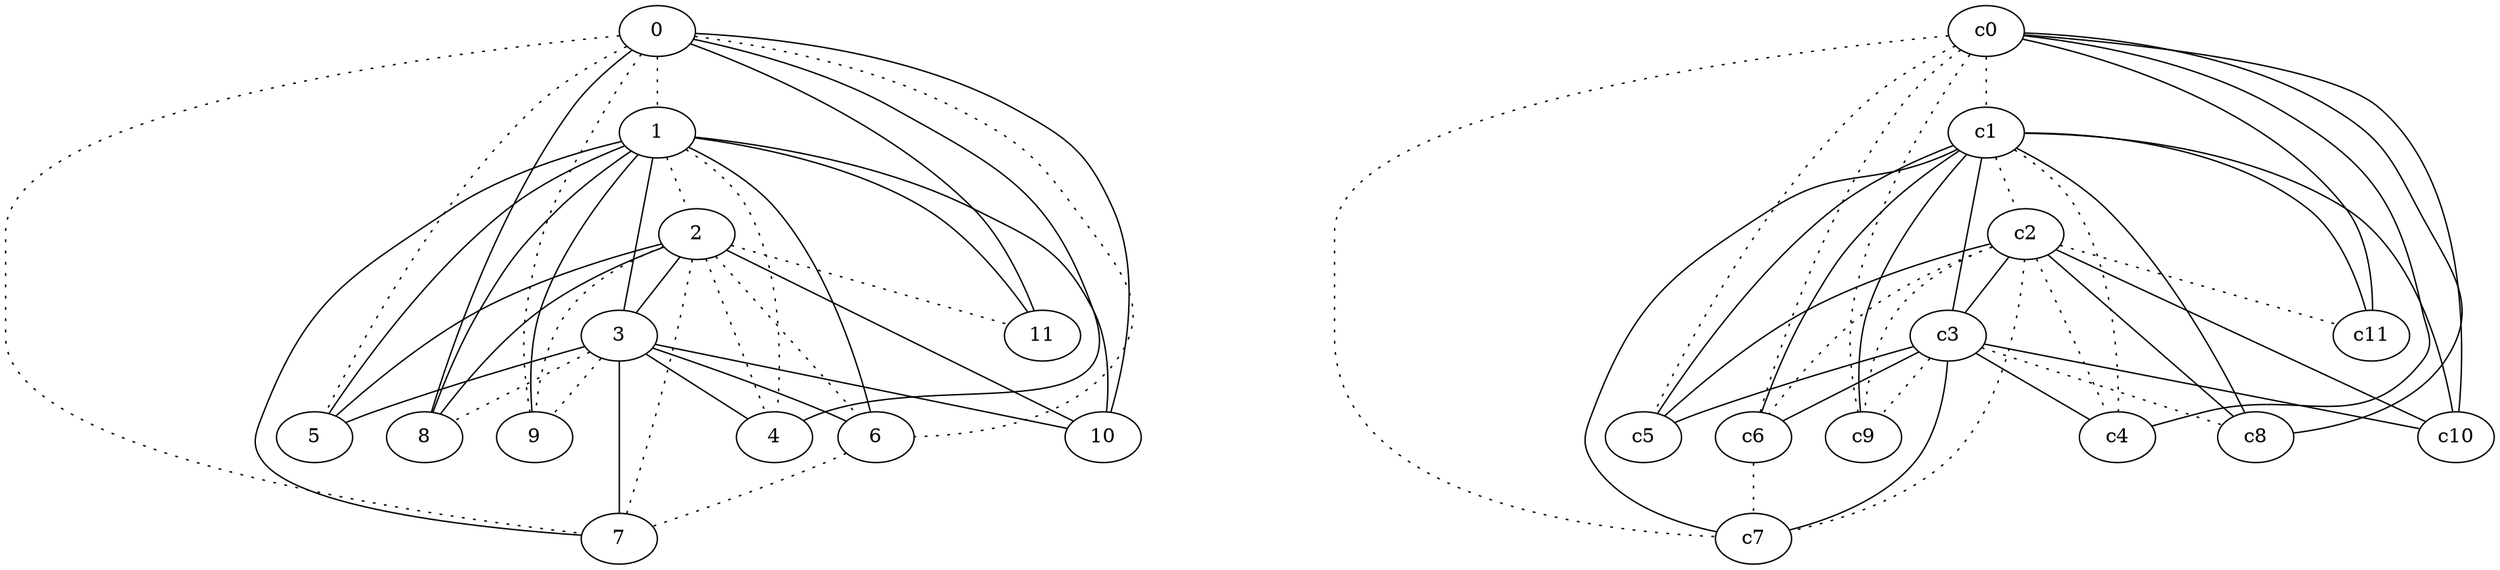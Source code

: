 graph {
a0[label=0];
a1[label=1];
a2[label=2];
a3[label=3];
a4[label=4];
a5[label=5];
a6[label=6];
a7[label=7];
a8[label=8];
a9[label=9];
a10[label=10];
a11[label=11];
a0 -- a1 [style=dotted];
a0 -- a4;
a0 -- a5 [style=dotted];
a0 -- a6 [style=dotted];
a0 -- a7 [style=dotted];
a0 -- a8;
a0 -- a9 [style=dotted];
a0 -- a10;
a0 -- a11;
a1 -- a2 [style=dotted];
a1 -- a3;
a1 -- a4 [style=dotted];
a1 -- a5;
a1 -- a6;
a1 -- a7;
a1 -- a8;
a1 -- a9;
a1 -- a10;
a1 -- a11;
a2 -- a3;
a2 -- a4 [style=dotted];
a2 -- a5;
a2 -- a6 [style=dotted];
a2 -- a7 [style=dotted];
a2 -- a8;
a2 -- a9 [style=dotted];
a2 -- a10;
a2 -- a11 [style=dotted];
a3 -- a4;
a3 -- a5;
a3 -- a6;
a3 -- a7;
a3 -- a8 [style=dotted];
a3 -- a9 [style=dotted];
a3 -- a10;
a6 -- a7 [style=dotted];
c0 -- c1 [style=dotted];
c0 -- c4;
c0 -- c5 [style=dotted];
c0 -- c6 [style=dotted];
c0 -- c7 [style=dotted];
c0 -- c8;
c0 -- c9 [style=dotted];
c0 -- c10;
c0 -- c11;
c1 -- c2 [style=dotted];
c1 -- c3;
c1 -- c4 [style=dotted];
c1 -- c5;
c1 -- c6;
c1 -- c7;
c1 -- c8;
c1 -- c9;
c1 -- c10;
c1 -- c11;
c2 -- c3;
c2 -- c4 [style=dotted];
c2 -- c5;
c2 -- c6 [style=dotted];
c2 -- c7 [style=dotted];
c2 -- c8;
c2 -- c9 [style=dotted];
c2 -- c10;
c2 -- c11 [style=dotted];
c3 -- c4;
c3 -- c5;
c3 -- c6;
c3 -- c7;
c3 -- c8 [style=dotted];
c3 -- c9 [style=dotted];
c3 -- c10;
c6 -- c7 [style=dotted];
}
